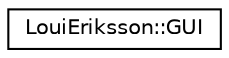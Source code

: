 digraph "Graphical Class Hierarchy"
{
 // LATEX_PDF_SIZE
  edge [fontname="Helvetica",fontsize="10",labelfontname="Helvetica",labelfontsize="10"];
  node [fontname="Helvetica",fontsize="10",shape=record];
  rankdir="LR";
  Node0 [label="LouiEriksson::GUI",height=0.2,width=0.4,color="black", fillcolor="white", style="filled",URL="$class_loui_eriksson_1_1_g_u_i.html",tooltip=" "];
}
